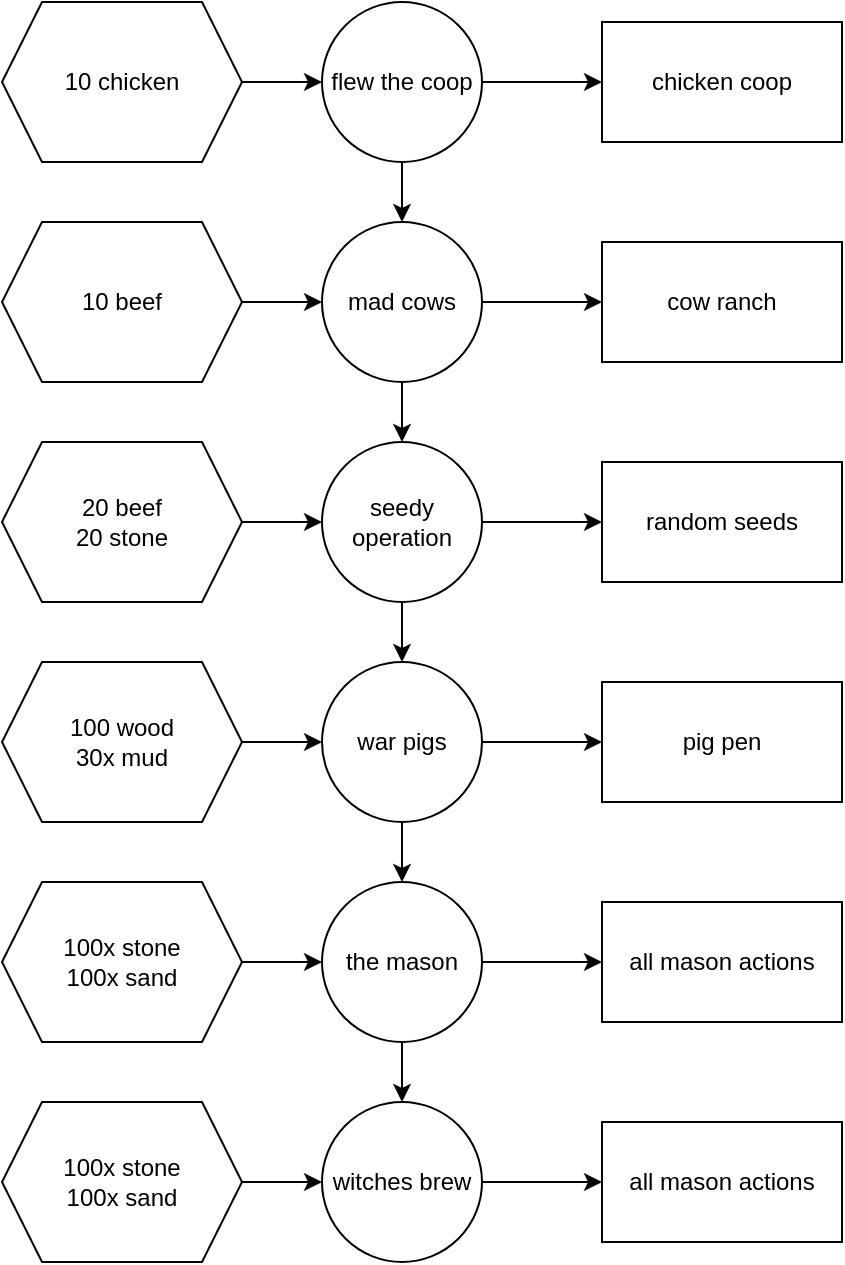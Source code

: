 <mxfile version="15.8.7" type="device"><diagram id="JzGfWjUjizTAyJWdcQSn" name="quests"><mxGraphModel dx="1102" dy="905" grid="1" gridSize="10" guides="1" tooltips="1" connect="1" arrows="1" fold="1" page="1" pageScale="1" pageWidth="850" pageHeight="1100" math="0" shadow="0"><root><mxCell id="0"/><mxCell id="1" parent="0"/><mxCell id="MPIoEy6t3mbU1_H4m1rc-6" value="" style="edgeStyle=orthogonalEdgeStyle;rounded=0;orthogonalLoop=1;jettySize=auto;html=1;" edge="1" parent="1" source="MPIoEy6t3mbU1_H4m1rc-1" target="MPIoEy6t3mbU1_H4m1rc-5"><mxGeometry relative="1" as="geometry"/></mxCell><mxCell id="MPIoEy6t3mbU1_H4m1rc-8" value="" style="edgeStyle=orthogonalEdgeStyle;rounded=0;orthogonalLoop=1;jettySize=auto;html=1;" edge="1" parent="1" source="MPIoEy6t3mbU1_H4m1rc-1" target="MPIoEy6t3mbU1_H4m1rc-7"><mxGeometry relative="1" as="geometry"/></mxCell><mxCell id="MPIoEy6t3mbU1_H4m1rc-1" value="flew the coop" style="ellipse;whiteSpace=wrap;html=1;aspect=fixed;" vertex="1" parent="1"><mxGeometry x="160" width="80" height="80" as="geometry"/></mxCell><mxCell id="MPIoEy6t3mbU1_H4m1rc-4" value="" style="edgeStyle=orthogonalEdgeStyle;rounded=0;orthogonalLoop=1;jettySize=auto;html=1;" edge="1" parent="1" source="MPIoEy6t3mbU1_H4m1rc-3" target="MPIoEy6t3mbU1_H4m1rc-1"><mxGeometry relative="1" as="geometry"/></mxCell><mxCell id="MPIoEy6t3mbU1_H4m1rc-3" value="10 chicken" style="shape=hexagon;perimeter=hexagonPerimeter2;whiteSpace=wrap;html=1;fixedSize=1;" vertex="1" parent="1"><mxGeometry width="120" height="80" as="geometry"/></mxCell><mxCell id="MPIoEy6t3mbU1_H4m1rc-5" value="chicken coop" style="whiteSpace=wrap;html=1;" vertex="1" parent="1"><mxGeometry x="300" y="10" width="120" height="60" as="geometry"/></mxCell><mxCell id="MPIoEy6t3mbU1_H4m1rc-12" value="" style="edgeStyle=orthogonalEdgeStyle;rounded=0;orthogonalLoop=1;jettySize=auto;html=1;" edge="1" parent="1" source="MPIoEy6t3mbU1_H4m1rc-7" target="MPIoEy6t3mbU1_H4m1rc-11"><mxGeometry relative="1" as="geometry"/></mxCell><mxCell id="MPIoEy6t3mbU1_H4m1rc-20" value="" style="edgeStyle=orthogonalEdgeStyle;rounded=0;orthogonalLoop=1;jettySize=auto;html=1;" edge="1" parent="1" source="MPIoEy6t3mbU1_H4m1rc-7" target="MPIoEy6t3mbU1_H4m1rc-16"><mxGeometry relative="1" as="geometry"/></mxCell><mxCell id="MPIoEy6t3mbU1_H4m1rc-7" value="mad cows" style="ellipse;whiteSpace=wrap;html=1;aspect=fixed;" vertex="1" parent="1"><mxGeometry x="160" y="110" width="80" height="80" as="geometry"/></mxCell><mxCell id="MPIoEy6t3mbU1_H4m1rc-9" value="" style="edgeStyle=orthogonalEdgeStyle;rounded=0;orthogonalLoop=1;jettySize=auto;html=1;" edge="1" parent="1" source="MPIoEy6t3mbU1_H4m1rc-10"><mxGeometry relative="1" as="geometry"><mxPoint x="160" y="150" as="targetPoint"/></mxGeometry></mxCell><mxCell id="MPIoEy6t3mbU1_H4m1rc-10" value="10 beef" style="shape=hexagon;perimeter=hexagonPerimeter2;whiteSpace=wrap;html=1;fixedSize=1;" vertex="1" parent="1"><mxGeometry y="110" width="120" height="80" as="geometry"/></mxCell><mxCell id="MPIoEy6t3mbU1_H4m1rc-11" value="cow ranch" style="whiteSpace=wrap;html=1;" vertex="1" parent="1"><mxGeometry x="300" y="120" width="120" height="60" as="geometry"/></mxCell><mxCell id="MPIoEy6t3mbU1_H4m1rc-15" value="" style="edgeStyle=orthogonalEdgeStyle;rounded=0;orthogonalLoop=1;jettySize=auto;html=1;" edge="1" parent="1" source="MPIoEy6t3mbU1_H4m1rc-16" target="MPIoEy6t3mbU1_H4m1rc-19"><mxGeometry relative="1" as="geometry"/></mxCell><mxCell id="MPIoEy6t3mbU1_H4m1rc-38" value="" style="edgeStyle=orthogonalEdgeStyle;rounded=0;orthogonalLoop=1;jettySize=auto;html=1;" edge="1" parent="1" source="MPIoEy6t3mbU1_H4m1rc-16" target="MPIoEy6t3mbU1_H4m1rc-34"><mxGeometry relative="1" as="geometry"/></mxCell><mxCell id="MPIoEy6t3mbU1_H4m1rc-16" value="seedy operation" style="ellipse;whiteSpace=wrap;html=1;aspect=fixed;" vertex="1" parent="1"><mxGeometry x="160" y="220" width="80" height="80" as="geometry"/></mxCell><mxCell id="MPIoEy6t3mbU1_H4m1rc-17" value="" style="edgeStyle=orthogonalEdgeStyle;rounded=0;orthogonalLoop=1;jettySize=auto;html=1;" edge="1" parent="1" source="MPIoEy6t3mbU1_H4m1rc-18"><mxGeometry relative="1" as="geometry"><mxPoint x="160" y="260" as="targetPoint"/></mxGeometry></mxCell><mxCell id="MPIoEy6t3mbU1_H4m1rc-18" value="20 beef&lt;br&gt;20 stone" style="shape=hexagon;perimeter=hexagonPerimeter2;whiteSpace=wrap;html=1;fixedSize=1;" vertex="1" parent="1"><mxGeometry y="220" width="120" height="80" as="geometry"/></mxCell><mxCell id="MPIoEy6t3mbU1_H4m1rc-19" value="random seeds" style="whiteSpace=wrap;html=1;" vertex="1" parent="1"><mxGeometry x="300" y="230" width="120" height="60" as="geometry"/></mxCell><mxCell id="MPIoEy6t3mbU1_H4m1rc-21" value="" style="edgeStyle=orthogonalEdgeStyle;rounded=0;orthogonalLoop=1;jettySize=auto;html=1;" edge="1" parent="1" source="MPIoEy6t3mbU1_H4m1rc-22" target="MPIoEy6t3mbU1_H4m1rc-25"><mxGeometry relative="1" as="geometry"/></mxCell><mxCell id="MPIoEy6t3mbU1_H4m1rc-32" value="" style="edgeStyle=orthogonalEdgeStyle;rounded=0;orthogonalLoop=1;jettySize=auto;html=1;" edge="1" parent="1" source="MPIoEy6t3mbU1_H4m1rc-22" target="MPIoEy6t3mbU1_H4m1rc-27"><mxGeometry relative="1" as="geometry"/></mxCell><mxCell id="MPIoEy6t3mbU1_H4m1rc-22" value="the mason" style="ellipse;whiteSpace=wrap;html=1;aspect=fixed;" vertex="1" parent="1"><mxGeometry x="160" y="440" width="80" height="80" as="geometry"/></mxCell><mxCell id="MPIoEy6t3mbU1_H4m1rc-23" value="" style="edgeStyle=orthogonalEdgeStyle;rounded=0;orthogonalLoop=1;jettySize=auto;html=1;" edge="1" parent="1" source="MPIoEy6t3mbU1_H4m1rc-24"><mxGeometry relative="1" as="geometry"><mxPoint x="160" y="480" as="targetPoint"/></mxGeometry></mxCell><mxCell id="MPIoEy6t3mbU1_H4m1rc-24" value="100x stone&lt;br&gt;100x sand" style="shape=hexagon;perimeter=hexagonPerimeter2;whiteSpace=wrap;html=1;fixedSize=1;" vertex="1" parent="1"><mxGeometry y="440" width="120" height="80" as="geometry"/></mxCell><mxCell id="MPIoEy6t3mbU1_H4m1rc-25" value="all mason actions" style="whiteSpace=wrap;html=1;" vertex="1" parent="1"><mxGeometry x="300" y="450" width="120" height="60" as="geometry"/></mxCell><mxCell id="MPIoEy6t3mbU1_H4m1rc-26" value="" style="edgeStyle=orthogonalEdgeStyle;rounded=0;orthogonalLoop=1;jettySize=auto;html=1;" edge="1" parent="1" source="MPIoEy6t3mbU1_H4m1rc-27" target="MPIoEy6t3mbU1_H4m1rc-30"><mxGeometry relative="1" as="geometry"/></mxCell><mxCell id="MPIoEy6t3mbU1_H4m1rc-27" value="witches brew" style="ellipse;whiteSpace=wrap;html=1;aspect=fixed;" vertex="1" parent="1"><mxGeometry x="160" y="550" width="80" height="80" as="geometry"/></mxCell><mxCell id="MPIoEy6t3mbU1_H4m1rc-28" value="" style="edgeStyle=orthogonalEdgeStyle;rounded=0;orthogonalLoop=1;jettySize=auto;html=1;" edge="1" parent="1" source="MPIoEy6t3mbU1_H4m1rc-29"><mxGeometry relative="1" as="geometry"><mxPoint x="160" y="590" as="targetPoint"/></mxGeometry></mxCell><mxCell id="MPIoEy6t3mbU1_H4m1rc-29" value="100x stone&lt;br&gt;100x sand" style="shape=hexagon;perimeter=hexagonPerimeter2;whiteSpace=wrap;html=1;fixedSize=1;" vertex="1" parent="1"><mxGeometry y="550" width="120" height="80" as="geometry"/></mxCell><mxCell id="MPIoEy6t3mbU1_H4m1rc-30" value="all mason actions" style="whiteSpace=wrap;html=1;" vertex="1" parent="1"><mxGeometry x="300" y="560" width="120" height="60" as="geometry"/></mxCell><mxCell id="MPIoEy6t3mbU1_H4m1rc-33" value="" style="edgeStyle=orthogonalEdgeStyle;rounded=0;orthogonalLoop=1;jettySize=auto;html=1;" edge="1" parent="1" source="MPIoEy6t3mbU1_H4m1rc-34" target="MPIoEy6t3mbU1_H4m1rc-37"><mxGeometry relative="1" as="geometry"/></mxCell><mxCell id="MPIoEy6t3mbU1_H4m1rc-39" value="" style="edgeStyle=orthogonalEdgeStyle;rounded=0;orthogonalLoop=1;jettySize=auto;html=1;" edge="1" parent="1" source="MPIoEy6t3mbU1_H4m1rc-34" target="MPIoEy6t3mbU1_H4m1rc-22"><mxGeometry relative="1" as="geometry"/></mxCell><mxCell id="MPIoEy6t3mbU1_H4m1rc-34" value="war pigs" style="ellipse;whiteSpace=wrap;html=1;aspect=fixed;" vertex="1" parent="1"><mxGeometry x="160" y="330" width="80" height="80" as="geometry"/></mxCell><mxCell id="MPIoEy6t3mbU1_H4m1rc-35" value="" style="edgeStyle=orthogonalEdgeStyle;rounded=0;orthogonalLoop=1;jettySize=auto;html=1;" edge="1" parent="1" source="MPIoEy6t3mbU1_H4m1rc-36"><mxGeometry relative="1" as="geometry"><mxPoint x="160" y="370" as="targetPoint"/></mxGeometry></mxCell><mxCell id="MPIoEy6t3mbU1_H4m1rc-36" value="100 wood&lt;br&gt;30x mud" style="shape=hexagon;perimeter=hexagonPerimeter2;whiteSpace=wrap;html=1;fixedSize=1;" vertex="1" parent="1"><mxGeometry y="330" width="120" height="80" as="geometry"/></mxCell><mxCell id="MPIoEy6t3mbU1_H4m1rc-37" value="pig pen" style="whiteSpace=wrap;html=1;" vertex="1" parent="1"><mxGeometry x="300" y="340" width="120" height="60" as="geometry"/></mxCell></root></mxGraphModel></diagram></mxfile>